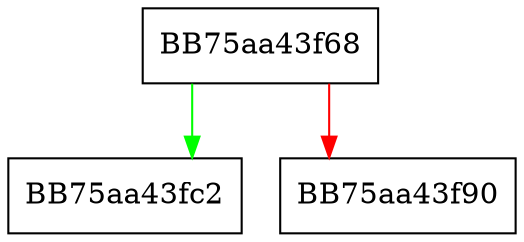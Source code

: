 digraph VfoHelper {
  node [shape="box"];
  graph [splines=ortho];
  BB75aa43f68 -> BB75aa43fc2 [color="green"];
  BB75aa43f68 -> BB75aa43f90 [color="red"];
}